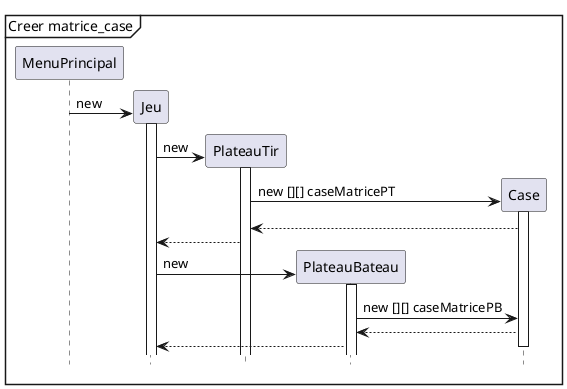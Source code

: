 @startuml

hide footbox

mainframe Creer matrice_case

participant MenuPrincipal
create Jeu
MenuPrincipal -> Jeu : new
activate Jeu
create PlateauTir
Jeu -> PlateauTir : new
activate PlateauTir
create Case
PlateauTir -> Case : new [][] caseMatricePT
activate Case
Case --> PlateauTir
PlateauTir --> Jeu
create PlateauBateau
Jeu -> PlateauBateau : new
activate PlateauBateau
PlateauBateau -> Case : new [][] caseMatricePB
participant Case
Case --> PlateauBateau
PlateauBateau --> Jeu
deactivate Case

@enduml
